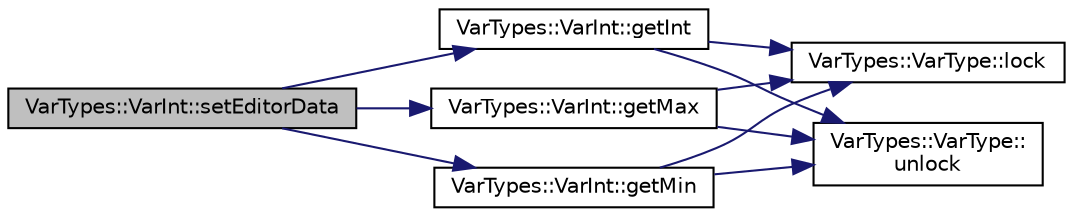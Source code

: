 digraph "VarTypes::VarInt::setEditorData"
{
 // INTERACTIVE_SVG=YES
  edge [fontname="Helvetica",fontsize="10",labelfontname="Helvetica",labelfontsize="10"];
  node [fontname="Helvetica",fontsize="10",shape=record];
  rankdir="LR";
  Node1 [label="VarTypes::VarInt::setEditorData",height=0.2,width=0.4,color="black", fillcolor="grey75", style="filled", fontcolor="black"];
  Node1 -> Node2 [color="midnightblue",fontsize="10",style="solid",fontname="Helvetica"];
  Node2 [label="VarTypes::VarInt::getInt",height=0.2,width=0.4,color="black", fillcolor="white", style="filled",URL="$d0/d6c/class_var_types_1_1_var_int.html#a28e54804076ef060827761e22e15ab1f"];
  Node2 -> Node3 [color="midnightblue",fontsize="10",style="solid",fontname="Helvetica"];
  Node3 [label="VarTypes::VarType::lock",height=0.2,width=0.4,color="black", fillcolor="white", style="filled",URL="$d4/d59/class_var_types_1_1_var_type.html#ae3cc30264a849e50988b92ed305d80d2"];
  Node2 -> Node4 [color="midnightblue",fontsize="10",style="solid",fontname="Helvetica"];
  Node4 [label="VarTypes::VarType::\lunlock",height=0.2,width=0.4,color="black", fillcolor="white", style="filled",URL="$d4/d59/class_var_types_1_1_var_type.html#aa879148410da333f6b9bf5c5e58fbad8"];
  Node1 -> Node5 [color="midnightblue",fontsize="10",style="solid",fontname="Helvetica"];
  Node5 [label="VarTypes::VarInt::getMax",height=0.2,width=0.4,color="black", fillcolor="white", style="filled",URL="$d0/d6c/class_var_types_1_1_var_int.html#ae5fba5b0ebd70c72003e63837a76e212"];
  Node5 -> Node3 [color="midnightblue",fontsize="10",style="solid",fontname="Helvetica"];
  Node5 -> Node4 [color="midnightblue",fontsize="10",style="solid",fontname="Helvetica"];
  Node1 -> Node6 [color="midnightblue",fontsize="10",style="solid",fontname="Helvetica"];
  Node6 [label="VarTypes::VarInt::getMin",height=0.2,width=0.4,color="black", fillcolor="white", style="filled",URL="$d0/d6c/class_var_types_1_1_var_int.html#ad8819c6fc1bb76d563dcdaea1d12bdaa"];
  Node6 -> Node3 [color="midnightblue",fontsize="10",style="solid",fontname="Helvetica"];
  Node6 -> Node4 [color="midnightblue",fontsize="10",style="solid",fontname="Helvetica"];
}

